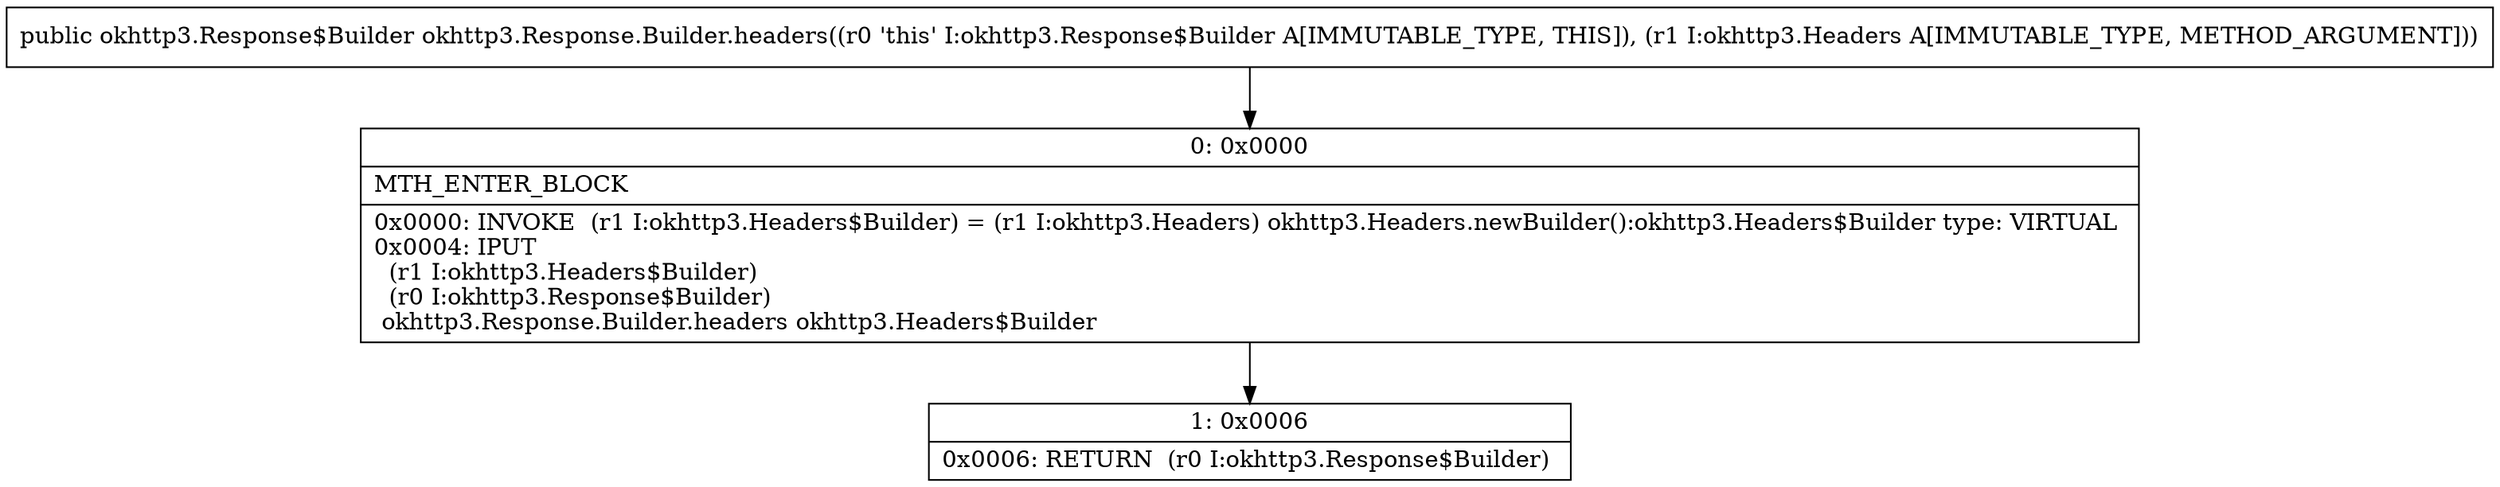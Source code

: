 digraph "CFG forokhttp3.Response.Builder.headers(Lokhttp3\/Headers;)Lokhttp3\/Response$Builder;" {
Node_0 [shape=record,label="{0\:\ 0x0000|MTH_ENTER_BLOCK\l|0x0000: INVOKE  (r1 I:okhttp3.Headers$Builder) = (r1 I:okhttp3.Headers) okhttp3.Headers.newBuilder():okhttp3.Headers$Builder type: VIRTUAL \l0x0004: IPUT  \l  (r1 I:okhttp3.Headers$Builder)\l  (r0 I:okhttp3.Response$Builder)\l okhttp3.Response.Builder.headers okhttp3.Headers$Builder \l}"];
Node_1 [shape=record,label="{1\:\ 0x0006|0x0006: RETURN  (r0 I:okhttp3.Response$Builder) \l}"];
MethodNode[shape=record,label="{public okhttp3.Response$Builder okhttp3.Response.Builder.headers((r0 'this' I:okhttp3.Response$Builder A[IMMUTABLE_TYPE, THIS]), (r1 I:okhttp3.Headers A[IMMUTABLE_TYPE, METHOD_ARGUMENT])) }"];
MethodNode -> Node_0;
Node_0 -> Node_1;
}

